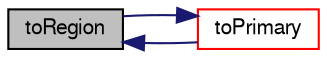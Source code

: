 digraph "toRegion"
{
  bgcolor="transparent";
  edge [fontname="FreeSans",fontsize="10",labelfontname="FreeSans",labelfontsize="10"];
  node [fontname="FreeSans",fontsize="10",shape=record];
  rankdir="LR";
  Node2091 [label="toRegion",height=0.2,width=0.4,color="black", fillcolor="grey75", style="filled", fontcolor="black"];
  Node2091 -> Node2092 [dir="back",color="midnightblue",fontsize="10",style="solid",fontname="FreeSans"];
  Node2092 [label="toPrimary",height=0.2,width=0.4,color="red",URL="$a28998.html#a9eb06bf3e9f3a48d073f510de8eb8463",tooltip="Convert a local region field to the primary region. "];
  Node2092 -> Node2091 [dir="back",color="midnightblue",fontsize="10",style="solid",fontname="FreeSans"];
}
